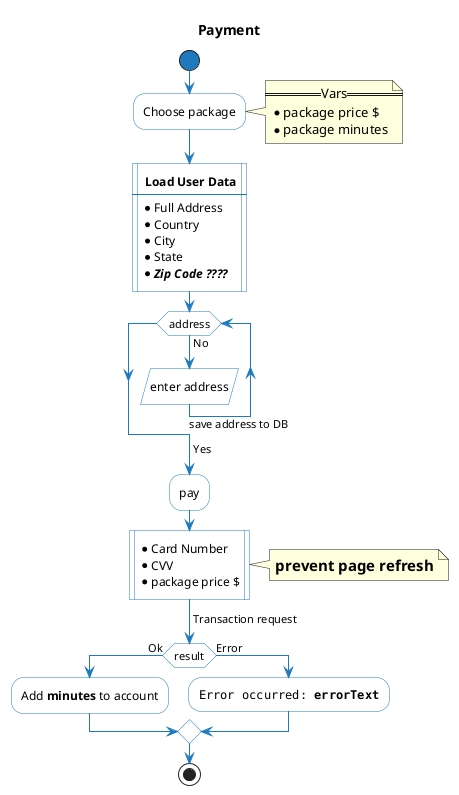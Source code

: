 @startuml
title Payment

skinparam backgroundColor white

skinparam activity {
  StartColor #1e79be
  ArrowColor #1e79be
  EndColor #1e79be
  BackgroundColor white
  SequenceTitleFontColor white
  BorderColor #1e79be
  FontName Tahoma
}
'|main|
start

:Choose package;

note right
     ==Vars==
     * package price $
     *  package minutes
end note


: **Load User Data**
----
* Full Address
* Country
* City
* State
* //**Zip Code ????**//|


while (address)
'|test2|
-> No;
:enter address/
-> save address to DB;
end while

'|main|
->Yes;
:pay;

:* Card Number
* CVV
* package price $|
-> Transaction request;

note right: ==prevent page refresh

if (result) is (Ok) then
    :Add **minutes** to account;
else (Error)
    :""Error occurred: **errorText**"";
endif

stop

@enduml